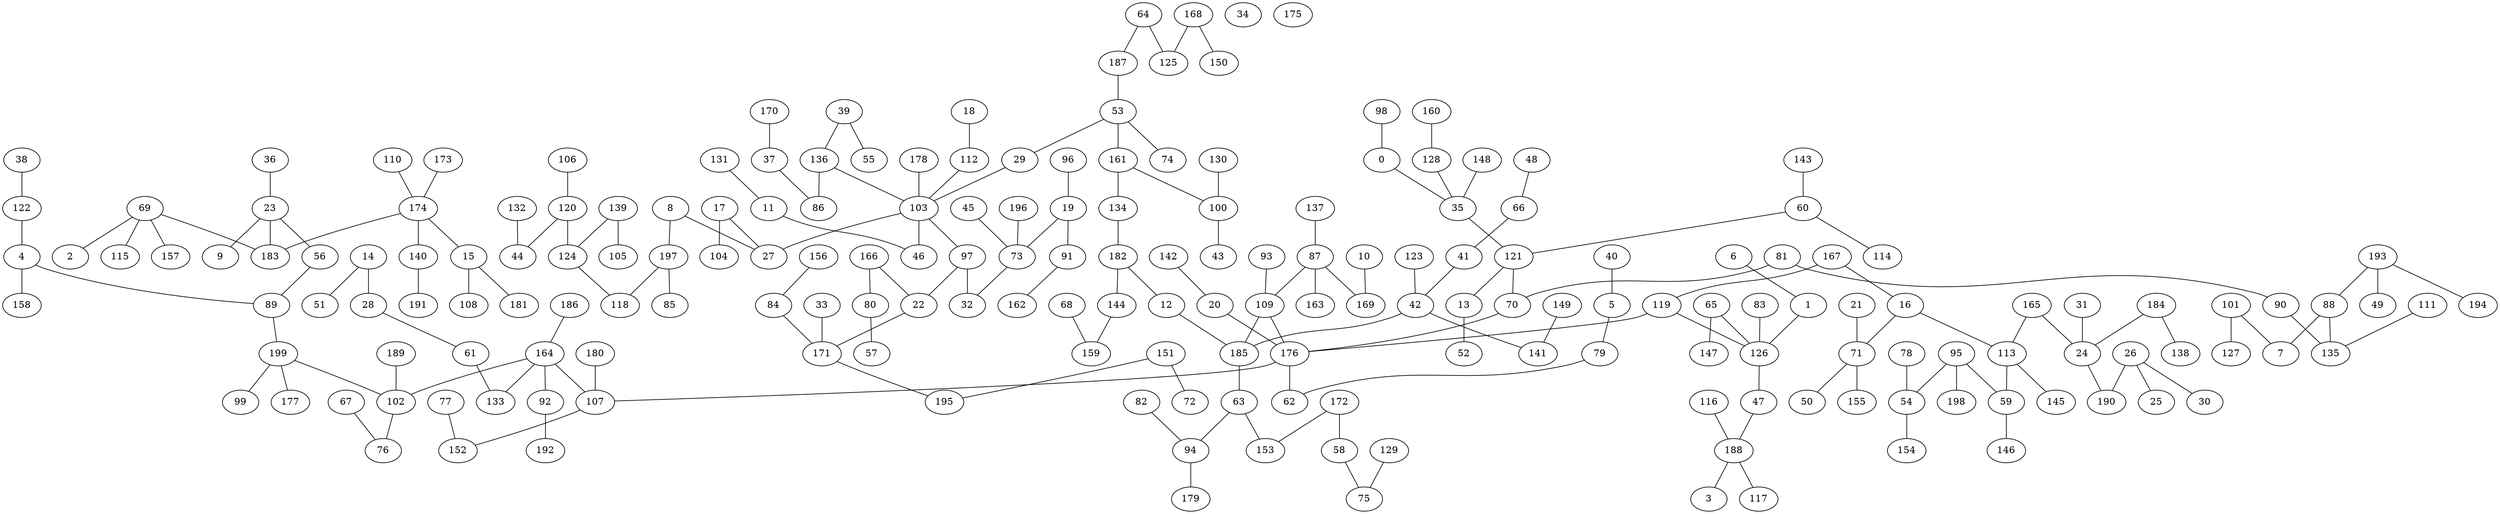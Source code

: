 graph {
0  [Label = "0 (0.00)"]
1  [Label = "1 (0.00)"]
2  [Label = "2 (0.00)"]
3  [Label = "3 (0.00)"]
4  [Label = "4 (0.00)"]
5  [Label = "5 (0.00)"]
6  [Label = "6 (0.00)"]
7  [Label = "7 (0.00)"]
8  [Label = "8 (0.00)"]
9  [Label = "9 (0.00)"]
10  [Label = "10 (0.00)"]
11  [Label = "11 (0.00)"]
12  [Label = "12 (0.00)"]
13  [Label = "13 (0.00)"]
14  [Label = "14 (0.00)"]
15  [Label = "15 (0.00)"]
16  [Label = "16 (0.00)"]
17  [Label = "17 (0.00)"]
18  [Label = "18 (0.00)"]
19  [Label = "19 (0.00)"]
20  [Label = "20 (0.00)"]
21  [Label = "21 (0.00)"]
22  [Label = "22 (0.00)"]
23  [Label = "23 (0.00)"]
24  [Label = "24 (0.00)"]
25  [Label = "25 (0.00)"]
26  [Label = "26 (0.00)"]
27  [Label = "27 (0.00)"]
28  [Label = "28 (0.00)"]
29  [Label = "29 (0.00)"]
30  [Label = "30 (0.00)"]
31  [Label = "31 (0.00)"]
32  [Label = "32 (0.00)"]
33  [Label = "33 (0.00)"]
34  [Label = "34 (0.00)"]
35  [Label = "35 (0.00)"]
36  [Label = "36 (0.00)"]
37  [Label = "37 (0.00)"]
38  [Label = "38 (0.00)"]
39  [Label = "39 (0.00)"]
40  [Label = "40 (0.00)"]
41  [Label = "41 (0.00)"]
42  [Label = "42 (0.00)"]
43  [Label = "43 (0.00)"]
44  [Label = "44 (0.00)"]
45  [Label = "45 (0.00)"]
46  [Label = "46 (0.00)"]
47  [Label = "47 (0.00)"]
48  [Label = "48 (0.00)"]
49  [Label = "49 (0.00)"]
50  [Label = "50 (0.00)"]
51  [Label = "51 (0.00)"]
52  [Label = "52 (0.00)"]
53  [Label = "53 (0.00)"]
54  [Label = "54 (0.00)"]
55  [Label = "55 (0.00)"]
56  [Label = "56 (0.00)"]
57  [Label = "57 (0.00)"]
58  [Label = "58 (0.00)"]
59  [Label = "59 (0.00)"]
60  [Label = "60 (0.00)"]
61  [Label = "61 (0.00)"]
62  [Label = "62 (0.00)"]
63  [Label = "63 (0.00)"]
64  [Label = "64 (0.00)"]
65  [Label = "65 (0.00)"]
66  [Label = "66 (0.00)"]
67  [Label = "67 (0.00)"]
68  [Label = "68 (0.00)"]
69  [Label = "69 (0.00)"]
70  [Label = "70 (0.00)"]
71  [Label = "71 (0.00)"]
72  [Label = "72 (0.00)"]
73  [Label = "73 (0.00)"]
74  [Label = "74 (0.00)"]
75  [Label = "75 (0.00)"]
76  [Label = "76 (0.00)"]
77  [Label = "77 (0.00)"]
78  [Label = "78 (0.00)"]
79  [Label = "79 (0.00)"]
80  [Label = "80 (0.00)"]
81  [Label = "81 (0.00)"]
82  [Label = "82 (0.00)"]
83  [Label = "83 (0.00)"]
84  [Label = "84 (0.00)"]
85  [Label = "85 (0.00)"]
86  [Label = "86 (0.00)"]
87  [Label = "87 (0.00)"]
88  [Label = "88 (0.00)"]
89  [Label = "89 (0.00)"]
90  [Label = "90 (0.00)"]
91  [Label = "91 (0.00)"]
92  [Label = "92 (0.00)"]
93  [Label = "93 (0.00)"]
94  [Label = "94 (0.00)"]
95  [Label = "95 (0.00)"]
96  [Label = "96 (0.00)"]
97  [Label = "97 (0.00)"]
98  [Label = "98 (0.00)"]
99  [Label = "99 (0.00)"]
100  [Label = "100 (0.00)"]
101  [Label = "101 (0.00)"]
102  [Label = "102 (0.00)"]
103  [Label = "103 (0.00)"]
104  [Label = "104 (0.00)"]
105  [Label = "105 (0.00)"]
106  [Label = "106 (0.00)"]
107  [Label = "107 (0.00)"]
108  [Label = "108 (0.00)"]
109  [Label = "109 (0.00)"]
110  [Label = "110 (0.00)"]
111  [Label = "111 (0.00)"]
112  [Label = "112 (0.00)"]
113  [Label = "113 (0.00)"]
114  [Label = "114 (0.00)"]
115  [Label = "115 (0.00)"]
116  [Label = "116 (0.00)"]
117  [Label = "117 (0.00)"]
118  [Label = "118 (0.00)"]
119  [Label = "119 (0.00)"]
120  [Label = "120 (0.00)"]
121  [Label = "121 (0.00)"]
122  [Label = "122 (0.00)"]
123  [Label = "123 (0.00)"]
124  [Label = "124 (0.00)"]
125  [Label = "125 (0.00)"]
126  [Label = "126 (0.00)"]
127  [Label = "127 (0.00)"]
128  [Label = "128 (0.00)"]
129  [Label = "129 (0.00)"]
130  [Label = "130 (0.00)"]
131  [Label = "131 (0.00)"]
132  [Label = "132 (0.00)"]
133  [Label = "133 (0.00)"]
134  [Label = "134 (0.00)"]
135  [Label = "135 (0.00)"]
136  [Label = "136 (0.00)"]
137  [Label = "137 (0.00)"]
138  [Label = "138 (0.00)"]
139  [Label = "139 (0.00)"]
140  [Label = "140 (0.00)"]
141  [Label = "141 (0.00)"]
142  [Label = "142 (0.00)"]
143  [Label = "143 (0.00)"]
144  [Label = "144 (0.00)"]
145  [Label = "145 (0.00)"]
146  [Label = "146 (0.00)"]
147  [Label = "147 (0.00)"]
148  [Label = "148 (0.00)"]
149  [Label = "149 (0.00)"]
150  [Label = "150 (0.00)"]
151  [Label = "151 (0.00)"]
152  [Label = "152 (0.00)"]
153  [Label = "153 (0.00)"]
154  [Label = "154 (0.00)"]
155  [Label = "155 (0.00)"]
156  [Label = "156 (0.00)"]
157  [Label = "157 (0.00)"]
158  [Label = "158 (0.00)"]
159  [Label = "159 (0.00)"]
160  [Label = "160 (0.00)"]
161  [Label = "161 (0.00)"]
162  [Label = "162 (0.00)"]
163  [Label = "163 (0.00)"]
164  [Label = "164 (0.00)"]
165  [Label = "165 (0.00)"]
166  [Label = "166 (0.00)"]
167  [Label = "167 (0.00)"]
168  [Label = "168 (0.00)"]
169  [Label = "169 (0.00)"]
170  [Label = "170 (0.00)"]
171  [Label = "171 (0.00)"]
172  [Label = "172 (0.00)"]
173  [Label = "173 (0.00)"]
174  [Label = "174 (0.00)"]
175  [Label = "175 (0.00)"]
176  [Label = "176 (0.00)"]
177  [Label = "177 (0.00)"]
178  [Label = "178 (0.00)"]
179  [Label = "179 (0.00)"]
180  [Label = "180 (0.00)"]
181  [Label = "181 (0.00)"]
182  [Label = "182 (0.00)"]
183  [Label = "183 (0.00)"]
184  [Label = "184 (0.00)"]
185  [Label = "185 (0.00)"]
186  [Label = "186 (0.00)"]
187  [Label = "187 (0.00)"]
188  [Label = "188 (0.00)"]
189  [Label = "189 (0.00)"]
190  [Label = "190 (0.00)"]
191  [Label = "191 (0.00)"]
192  [Label = "192 (0.00)"]
193  [Label = "193 (0.00)"]
194  [Label = "194 (0.00)"]
195  [Label = "195 (0.00)"]
196  [Label = "196 (0.00)"]
197  [Label = "197 (0.00)"]
198  [Label = "198 (0.00)"]
199  [Label = "199 (0.00)"]

0--35  [Label = "82.92"]
35--121  [Label = "9.93"]
121--70  [Label = "52.67"]
70--176  [Label = "41.86"]
20--176  [Label = "7.97"]
176--62  [Label = "11.70"]
119--176  [Label = "61.99"]
60--121  [Label = "65.29"]
119--126  [Label = "87.65"]
126--47  [Label = "45.34"]
1--126  [Label = "93.78"]
176--107  [Label = "101.81"]
142--20  [Label = "116.78"]
65--126  [Label = "121.05"]
83--126  [Label = "121.79"]
164--107  [Label = "143.40"]
164--133  [Label = "27.96"]
164--102  [Label = "78.64"]
189--102  [Label = "17.75"]
102--76  [Label = "83.92"]
47--188  [Label = "149.83"]
109--176  [Label = "156.91"]
109--185  [Label = "152.15"]
185--63  [Label = "66.10"]
12--185  [Label = "121.87"]
182--12  [Label = "135.30"]
182--144  [Label = "95.32"]
144--159  [Label = "106.03"]
68--159  [Label = "128.71"]
42--185  [Label = "153.93"]
42--141  [Label = "3.17"]
41--42  [Label = "72.88"]
123--42  [Label = "155.16"]
188--117  [Label = "160.02"]
63--153  [Label = "170.42"]
172--153  [Label = "108.15"]
172--58  [Label = "185.15"]
63--94  [Label = "199.28"]
82--94  [Label = "59.61"]
65--147  [Label = "203.82"]
186--164  [Label = "207.41"]
60--114  [Label = "212.66"]
167--119  [Label = "217.06"]
134--182  [Label = "220.27"]
161--134  [Label = "207.30"]
161--100  [Label = "46.60"]
100--43  [Label = "21.12"]
130--100  [Label = "113.10"]
53--161  [Label = "189.16"]
53--29  [Label = "88.28"]
29--103  [Label = "42.30"]
103--97  [Label = "13.85"]
136--103  [Label = "14.64"]
97--22  [Label = "46.63"]
22--171  [Label = "30.73"]
112--103  [Label = "71.52"]
166--22  [Label = "87.15"]
136--86  [Label = "103.73"]
37--86  [Label = "22.21"]
170--37  [Label = "62.47"]
53--74  [Label = "103.86"]
103--46  [Label = "115.56"]
11--46  [Label = "9.08"]
131--11  [Label = "56.31"]
187--53  [Label = "119.76"]
64--187  [Label = "105.65"]
18--112  [Label = "175.57"]
64--125  [Label = "206.44"]
103--27  [Label = "218.41"]
17--27  [Label = "81.51"]
8--27  [Label = "134.22"]
33--171  [Label = "225.89"]
178--103  [Label = "230.87"]
8--197  [Label = "242.22"]
197--118  [Label = "129.27"]
124--118  [Label = "15.23"]
120--124  [Label = "47.38"]
106--120  [Label = "171.72"]
139--124  [Label = "179.75"]
139--105  [Label = "239.13"]
149--141  [Label = "244.43"]
167--16  [Label = "244.51"]
16--113  [Label = "216.88"]
165--113  [Label = "130.44"]
165--24  [Label = "21.25"]
24--190  [Label = "33.00"]
184--24  [Label = "108.32"]
184--138  [Label = "136.13"]
113--59  [Label = "163.34"]
95--59  [Label = "131.49"]
26--190  [Label = "168.42"]
26--30  [Label = "18.67"]
31--24  [Label = "170.98"]
95--198  [Label = "237.13"]
166--80  [Label = "253.28"]
80--57  [Label = "132.77"]
97--32  [Label = "254.67"]
164--92  [Label = "255.03"]
92--192  [Label = "169.77"]
81--70  [Label = "255.35"]
107--152  [Label = "255.38"]
121--13  [Label = "258.67"]
87--109  [Label = "260.85"]
87--169  [Label = "9.11"]
87--163  [Label = "174.30"]
137--87  [Label = "206.23"]
95--54  [Label = "262.27"]
78--54  [Label = "48.29"]
54--154  [Label = "250.30"]
84--171  [Label = "264.52"]
156--84  [Label = "163.63"]
98--0  [Label = "278.79"]
199--102  [Label = "281.03"]
199--99  [Label = "53.61"]
89--199  [Label = "204.49"]
56--89  [Label = "76.09"]
4--89  [Label = "105.93"]
4--158  [Label = "133.17"]
81--90  [Label = "287.38"]
90--135  [Label = "192.78"]
143--60  [Label = "294.67"]
128--35  [Label = "296.77"]
160--128  [Label = "207.60"]
122--4  [Label = "296.86"]
73--32  [Label = "300.94"]
45--73  [Label = "74.08"]
19--73  [Label = "150.26"]
96--19  [Label = "122.20"]
19--91  [Label = "261.19"]
199--177  [Label = "300.99"]
168--125  [Label = "306.10"]
168--150  [Label = "164.32"]
23--56  [Label = "324.06"]
23--9  [Label = "97.90"]
23--183  [Label = "150.70"]
69--183  [Label = "5.31"]
69--115  [Label = "80.61"]
174--183  [Label = "95.68"]
110--174  [Label = "39.43"]
69--2  [Label = "263.94"]
173--174  [Label = "264.96"]
174--140  [Label = "324.97"]
140--191  [Label = "147.30"]
111--135  [Label = "327.89"]
26--25  [Label = "335.17"]
61--133  [Label = "335.62"]
28--61  [Label = "207.25"]
14--28  [Label = "275.39"]
171--195  [Label = "337.31"]
151--195  [Label = "2.98"]
151--72  [Label = "160.57"]
16--71  [Label = "342.45"]
21--71  [Label = "53.67"]
71--155  [Label = "92.97"]
71--50  [Label = "106.37"]
88--135  [Label = "344.24"]
193--88  [Label = "222.07"]
193--194  [Label = "126.35"]
120--44  [Label = "350.10"]
6--1  [Label = "350.72"]
36--23  [Label = "350.89"]
58--75  [Label = "357.79"]
129--75  [Label = "181.04"]
66--41  [Label = "364.65"]
48--66  [Label = "188.10"]
13--52  [Label = "374.40"]
79--62  [Label = "384.58"]
116--188  [Label = "391.11"]
180--107  [Label = "396.56"]
132--44  [Label = "403.00"]
69--157  [Label = "407.14"]
148--35  [Label = "422.80"]
197--85  [Label = "432.17"]
193--49  [Label = "468.83"]
91--162  [Label = "494.30"]
174--15  [Label = "496.66"]
17--104  [Label = "526.10"]
14--51  [Label = "544.40"]
196--73  [Label = "552.11"]
188--3  [Label = "578.00"]
59--146  [Label = "589.76"]
93--109  [Label = "594.16"]
94--179  [Label = "603.19"]
15--108  [Label = "623.99"]
5--79  [Label = "686.11"]
40--5  [Label = "233.23"]
77--152  [Label = "687.05"]
38--122  [Label = "703.13"]
113--145  [Label = "737.20"]
15--181  [Label = "750.68"]
67--76  [Label = "777.93"]
10--169  [Label = "794.45"]
88--7  [Label = "827.08"]
101--7  [Label = "611.55"]
101--127  [Label = "627.08"]
39--136  [Label = "839.46"]
39--55  [Label = "562.10"]
}

